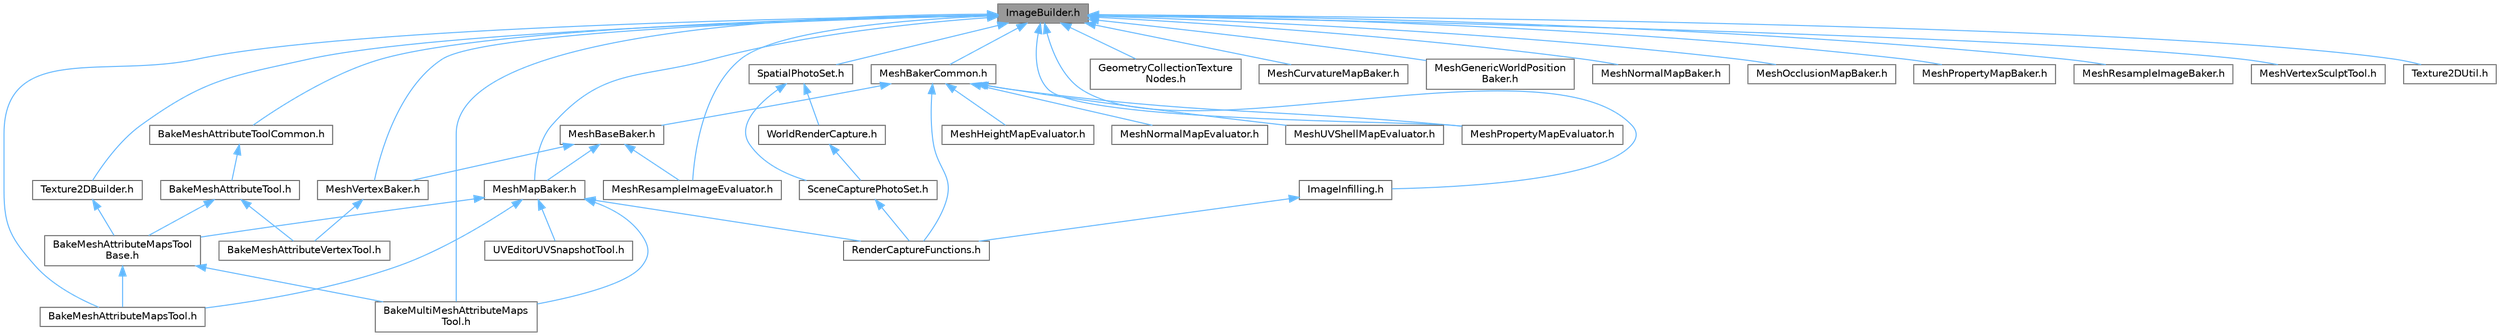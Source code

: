 digraph "ImageBuilder.h"
{
 // INTERACTIVE_SVG=YES
 // LATEX_PDF_SIZE
  bgcolor="transparent";
  edge [fontname=Helvetica,fontsize=10,labelfontname=Helvetica,labelfontsize=10];
  node [fontname=Helvetica,fontsize=10,shape=box,height=0.2,width=0.4];
  Node1 [id="Node000001",label="ImageBuilder.h",height=0.2,width=0.4,color="gray40", fillcolor="grey60", style="filled", fontcolor="black",tooltip=" "];
  Node1 -> Node2 [id="edge1_Node000001_Node000002",dir="back",color="steelblue1",style="solid",tooltip=" "];
  Node2 [id="Node000002",label="BakeMeshAttributeMapsTool.h",height=0.2,width=0.4,color="grey40", fillcolor="white", style="filled",URL="$d8/d14/BakeMeshAttributeMapsTool_8h.html",tooltip=" "];
  Node1 -> Node3 [id="edge2_Node000001_Node000003",dir="back",color="steelblue1",style="solid",tooltip=" "];
  Node3 [id="Node000003",label="BakeMeshAttributeToolCommon.h",height=0.2,width=0.4,color="grey40", fillcolor="white", style="filled",URL="$d8/d75/BakeMeshAttributeToolCommon_8h.html",tooltip=" "];
  Node3 -> Node4 [id="edge3_Node000003_Node000004",dir="back",color="steelblue1",style="solid",tooltip=" "];
  Node4 [id="Node000004",label="BakeMeshAttributeTool.h",height=0.2,width=0.4,color="grey40", fillcolor="white", style="filled",URL="$d0/d82/BakeMeshAttributeTool_8h.html",tooltip=" "];
  Node4 -> Node5 [id="edge4_Node000004_Node000005",dir="back",color="steelblue1",style="solid",tooltip=" "];
  Node5 [id="Node000005",label="BakeMeshAttributeMapsTool\lBase.h",height=0.2,width=0.4,color="grey40", fillcolor="white", style="filled",URL="$dc/d68/BakeMeshAttributeMapsToolBase_8h.html",tooltip=" "];
  Node5 -> Node2 [id="edge5_Node000005_Node000002",dir="back",color="steelblue1",style="solid",tooltip=" "];
  Node5 -> Node6 [id="edge6_Node000005_Node000006",dir="back",color="steelblue1",style="solid",tooltip=" "];
  Node6 [id="Node000006",label="BakeMultiMeshAttributeMaps\lTool.h",height=0.2,width=0.4,color="grey40", fillcolor="white", style="filled",URL="$d7/d65/BakeMultiMeshAttributeMapsTool_8h.html",tooltip=" "];
  Node4 -> Node7 [id="edge7_Node000004_Node000007",dir="back",color="steelblue1",style="solid",tooltip=" "];
  Node7 [id="Node000007",label="BakeMeshAttributeVertexTool.h",height=0.2,width=0.4,color="grey40", fillcolor="white", style="filled",URL="$d6/d76/BakeMeshAttributeVertexTool_8h.html",tooltip=" "];
  Node1 -> Node6 [id="edge8_Node000001_Node000006",dir="back",color="steelblue1",style="solid",tooltip=" "];
  Node1 -> Node8 [id="edge9_Node000001_Node000008",dir="back",color="steelblue1",style="solid",tooltip=" "];
  Node8 [id="Node000008",label="GeometryCollectionTexture\lNodes.h",height=0.2,width=0.4,color="grey40", fillcolor="white", style="filled",URL="$d5/d81/GeometryCollectionTextureNodes_8h.html",tooltip=" "];
  Node1 -> Node9 [id="edge10_Node000001_Node000009",dir="back",color="steelblue1",style="solid",tooltip=" "];
  Node9 [id="Node000009",label="ImageInfilling.h",height=0.2,width=0.4,color="grey40", fillcolor="white", style="filled",URL="$d6/df4/ImageInfilling_8h.html",tooltip=" "];
  Node9 -> Node10 [id="edge11_Node000009_Node000010",dir="back",color="steelblue1",style="solid",tooltip=" "];
  Node10 [id="Node000010",label="RenderCaptureFunctions.h",height=0.2,width=0.4,color="grey40", fillcolor="white", style="filled",URL="$d3/dc6/RenderCaptureFunctions_8h.html",tooltip=" "];
  Node1 -> Node11 [id="edge12_Node000001_Node000011",dir="back",color="steelblue1",style="solid",tooltip=" "];
  Node11 [id="Node000011",label="MeshBakerCommon.h",height=0.2,width=0.4,color="grey40", fillcolor="white", style="filled",URL="$d9/d92/MeshBakerCommon_8h.html",tooltip=" "];
  Node11 -> Node12 [id="edge13_Node000011_Node000012",dir="back",color="steelblue1",style="solid",tooltip=" "];
  Node12 [id="Node000012",label="MeshBaseBaker.h",height=0.2,width=0.4,color="grey40", fillcolor="white", style="filled",URL="$d7/ddc/MeshBaseBaker_8h.html",tooltip=" "];
  Node12 -> Node13 [id="edge14_Node000012_Node000013",dir="back",color="steelblue1",style="solid",tooltip=" "];
  Node13 [id="Node000013",label="MeshMapBaker.h",height=0.2,width=0.4,color="grey40", fillcolor="white", style="filled",URL="$d5/d05/MeshMapBaker_8h.html",tooltip=" "];
  Node13 -> Node2 [id="edge15_Node000013_Node000002",dir="back",color="steelblue1",style="solid",tooltip=" "];
  Node13 -> Node5 [id="edge16_Node000013_Node000005",dir="back",color="steelblue1",style="solid",tooltip=" "];
  Node13 -> Node6 [id="edge17_Node000013_Node000006",dir="back",color="steelblue1",style="solid",tooltip=" "];
  Node13 -> Node10 [id="edge18_Node000013_Node000010",dir="back",color="steelblue1",style="solid",tooltip=" "];
  Node13 -> Node14 [id="edge19_Node000013_Node000014",dir="back",color="steelblue1",style="solid",tooltip=" "];
  Node14 [id="Node000014",label="UVEditorUVSnapshotTool.h",height=0.2,width=0.4,color="grey40", fillcolor="white", style="filled",URL="$d4/dd6/UVEditorUVSnapshotTool_8h.html",tooltip=" "];
  Node12 -> Node15 [id="edge20_Node000012_Node000015",dir="back",color="steelblue1",style="solid",tooltip=" "];
  Node15 [id="Node000015",label="MeshResampleImageEvaluator.h",height=0.2,width=0.4,color="grey40", fillcolor="white", style="filled",URL="$df/de3/MeshResampleImageEvaluator_8h.html",tooltip=" "];
  Node12 -> Node16 [id="edge21_Node000012_Node000016",dir="back",color="steelblue1",style="solid",tooltip=" "];
  Node16 [id="Node000016",label="MeshVertexBaker.h",height=0.2,width=0.4,color="grey40", fillcolor="white", style="filled",URL="$df/d96/MeshVertexBaker_8h.html",tooltip=" "];
  Node16 -> Node7 [id="edge22_Node000016_Node000007",dir="back",color="steelblue1",style="solid",tooltip=" "];
  Node11 -> Node17 [id="edge23_Node000011_Node000017",dir="back",color="steelblue1",style="solid",tooltip=" "];
  Node17 [id="Node000017",label="MeshHeightMapEvaluator.h",height=0.2,width=0.4,color="grey40", fillcolor="white", style="filled",URL="$df/d45/MeshHeightMapEvaluator_8h.html",tooltip=" "];
  Node11 -> Node18 [id="edge24_Node000011_Node000018",dir="back",color="steelblue1",style="solid",tooltip=" "];
  Node18 [id="Node000018",label="MeshNormalMapEvaluator.h",height=0.2,width=0.4,color="grey40", fillcolor="white", style="filled",URL="$da/d03/MeshNormalMapEvaluator_8h.html",tooltip=" "];
  Node11 -> Node19 [id="edge25_Node000011_Node000019",dir="back",color="steelblue1",style="solid",tooltip=" "];
  Node19 [id="Node000019",label="MeshPropertyMapEvaluator.h",height=0.2,width=0.4,color="grey40", fillcolor="white", style="filled",URL="$d5/d6f/MeshPropertyMapEvaluator_8h.html",tooltip=" "];
  Node11 -> Node20 [id="edge26_Node000011_Node000020",dir="back",color="steelblue1",style="solid",tooltip=" "];
  Node20 [id="Node000020",label="MeshUVShellMapEvaluator.h",height=0.2,width=0.4,color="grey40", fillcolor="white", style="filled",URL="$da/d27/MeshUVShellMapEvaluator_8h.html",tooltip=" "];
  Node11 -> Node10 [id="edge27_Node000011_Node000010",dir="back",color="steelblue1",style="solid",tooltip=" "];
  Node1 -> Node21 [id="edge28_Node000001_Node000021",dir="back",color="steelblue1",style="solid",tooltip=" "];
  Node21 [id="Node000021",label="MeshCurvatureMapBaker.h",height=0.2,width=0.4,color="grey40", fillcolor="white", style="filled",URL="$d8/ddd/MeshCurvatureMapBaker_8h.html",tooltip=" "];
  Node1 -> Node22 [id="edge29_Node000001_Node000022",dir="back",color="steelblue1",style="solid",tooltip=" "];
  Node22 [id="Node000022",label="MeshGenericWorldPosition\lBaker.h",height=0.2,width=0.4,color="grey40", fillcolor="white", style="filled",URL="$df/d9a/MeshGenericWorldPositionBaker_8h.html",tooltip=" "];
  Node1 -> Node13 [id="edge30_Node000001_Node000013",dir="back",color="steelblue1",style="solid",tooltip=" "];
  Node1 -> Node23 [id="edge31_Node000001_Node000023",dir="back",color="steelblue1",style="solid",tooltip=" "];
  Node23 [id="Node000023",label="MeshNormalMapBaker.h",height=0.2,width=0.4,color="grey40", fillcolor="white", style="filled",URL="$d5/dff/MeshNormalMapBaker_8h.html",tooltip=" "];
  Node1 -> Node24 [id="edge32_Node000001_Node000024",dir="back",color="steelblue1",style="solid",tooltip=" "];
  Node24 [id="Node000024",label="MeshOcclusionMapBaker.h",height=0.2,width=0.4,color="grey40", fillcolor="white", style="filled",URL="$dd/d77/MeshOcclusionMapBaker_8h.html",tooltip=" "];
  Node1 -> Node25 [id="edge33_Node000001_Node000025",dir="back",color="steelblue1",style="solid",tooltip=" "];
  Node25 [id="Node000025",label="MeshPropertyMapBaker.h",height=0.2,width=0.4,color="grey40", fillcolor="white", style="filled",URL="$d1/dcf/MeshPropertyMapBaker_8h.html",tooltip=" "];
  Node1 -> Node19 [id="edge34_Node000001_Node000019",dir="back",color="steelblue1",style="solid",tooltip=" "];
  Node1 -> Node26 [id="edge35_Node000001_Node000026",dir="back",color="steelblue1",style="solid",tooltip=" "];
  Node26 [id="Node000026",label="MeshResampleImageBaker.h",height=0.2,width=0.4,color="grey40", fillcolor="white", style="filled",URL="$d4/d00/MeshResampleImageBaker_8h.html",tooltip=" "];
  Node1 -> Node15 [id="edge36_Node000001_Node000015",dir="back",color="steelblue1",style="solid",tooltip=" "];
  Node1 -> Node16 [id="edge37_Node000001_Node000016",dir="back",color="steelblue1",style="solid",tooltip=" "];
  Node1 -> Node27 [id="edge38_Node000001_Node000027",dir="back",color="steelblue1",style="solid",tooltip=" "];
  Node27 [id="Node000027",label="MeshVertexSculptTool.h",height=0.2,width=0.4,color="grey40", fillcolor="white", style="filled",URL="$dc/da6/MeshVertexSculptTool_8h.html",tooltip=" "];
  Node1 -> Node28 [id="edge39_Node000001_Node000028",dir="back",color="steelblue1",style="solid",tooltip=" "];
  Node28 [id="Node000028",label="SpatialPhotoSet.h",height=0.2,width=0.4,color="grey40", fillcolor="white", style="filled",URL="$d4/de6/SpatialPhotoSet_8h.html",tooltip=" "];
  Node28 -> Node29 [id="edge40_Node000028_Node000029",dir="back",color="steelblue1",style="solid",tooltip=" "];
  Node29 [id="Node000029",label="SceneCapturePhotoSet.h",height=0.2,width=0.4,color="grey40", fillcolor="white", style="filled",URL="$da/d6b/SceneCapturePhotoSet_8h.html",tooltip=" "];
  Node29 -> Node10 [id="edge41_Node000029_Node000010",dir="back",color="steelblue1",style="solid",tooltip=" "];
  Node28 -> Node30 [id="edge42_Node000028_Node000030",dir="back",color="steelblue1",style="solid",tooltip=" "];
  Node30 [id="Node000030",label="WorldRenderCapture.h",height=0.2,width=0.4,color="grey40", fillcolor="white", style="filled",URL="$d2/db2/WorldRenderCapture_8h.html",tooltip=" "];
  Node30 -> Node29 [id="edge43_Node000030_Node000029",dir="back",color="steelblue1",style="solid",tooltip=" "];
  Node1 -> Node31 [id="edge44_Node000001_Node000031",dir="back",color="steelblue1",style="solid",tooltip=" "];
  Node31 [id="Node000031",label="Texture2DBuilder.h",height=0.2,width=0.4,color="grey40", fillcolor="white", style="filled",URL="$d9/d6e/Texture2DBuilder_8h.html",tooltip=" "];
  Node31 -> Node5 [id="edge45_Node000031_Node000005",dir="back",color="steelblue1",style="solid",tooltip=" "];
  Node1 -> Node32 [id="edge46_Node000001_Node000032",dir="back",color="steelblue1",style="solid",tooltip=" "];
  Node32 [id="Node000032",label="Texture2DUtil.h",height=0.2,width=0.4,color="grey40", fillcolor="white", style="filled",URL="$d5/d41/Texture2DUtil_8h.html",tooltip=" "];
}
